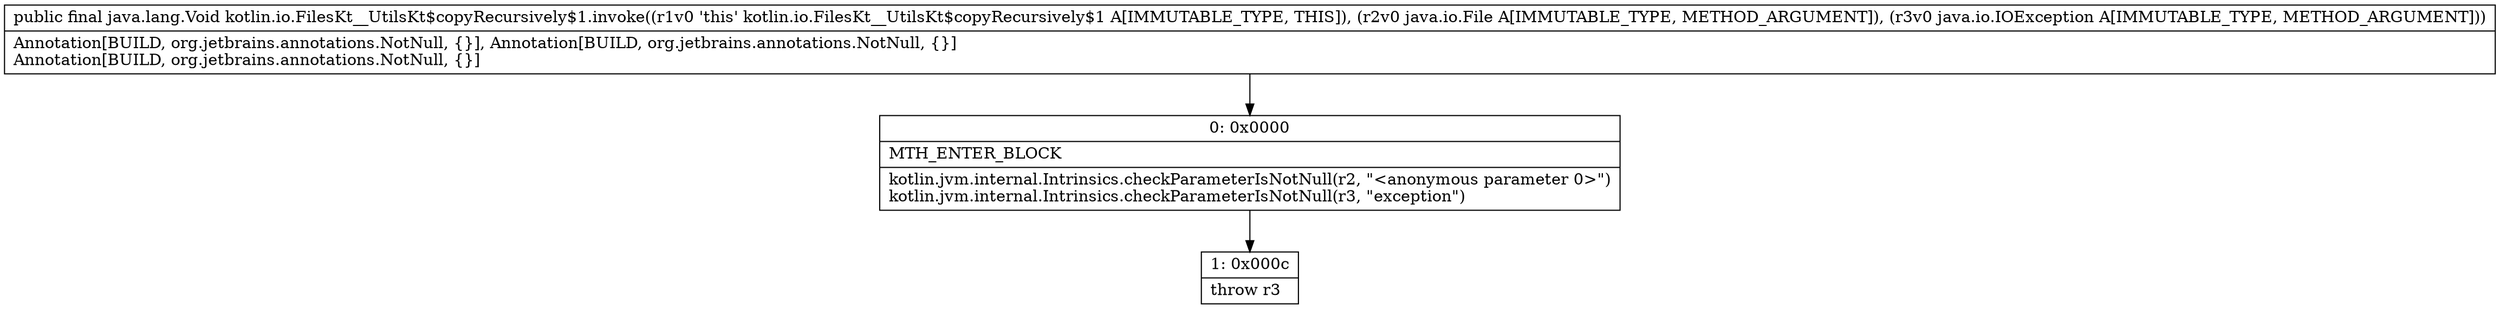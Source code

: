digraph "CFG forkotlin.io.FilesKt__UtilsKt$copyRecursively$1.invoke(Ljava\/io\/File;Ljava\/io\/IOException;)Ljava\/lang\/Void;" {
Node_0 [shape=record,label="{0\:\ 0x0000|MTH_ENTER_BLOCK\l|kotlin.jvm.internal.Intrinsics.checkParameterIsNotNull(r2, \"\<anonymous parameter 0\>\")\lkotlin.jvm.internal.Intrinsics.checkParameterIsNotNull(r3, \"exception\")\l}"];
Node_1 [shape=record,label="{1\:\ 0x000c|throw r3\l}"];
MethodNode[shape=record,label="{public final java.lang.Void kotlin.io.FilesKt__UtilsKt$copyRecursively$1.invoke((r1v0 'this' kotlin.io.FilesKt__UtilsKt$copyRecursively$1 A[IMMUTABLE_TYPE, THIS]), (r2v0 java.io.File A[IMMUTABLE_TYPE, METHOD_ARGUMENT]), (r3v0 java.io.IOException A[IMMUTABLE_TYPE, METHOD_ARGUMENT]))  | Annotation[BUILD, org.jetbrains.annotations.NotNull, \{\}], Annotation[BUILD, org.jetbrains.annotations.NotNull, \{\}]\lAnnotation[BUILD, org.jetbrains.annotations.NotNull, \{\}]\l}"];
MethodNode -> Node_0;
Node_0 -> Node_1;
}

